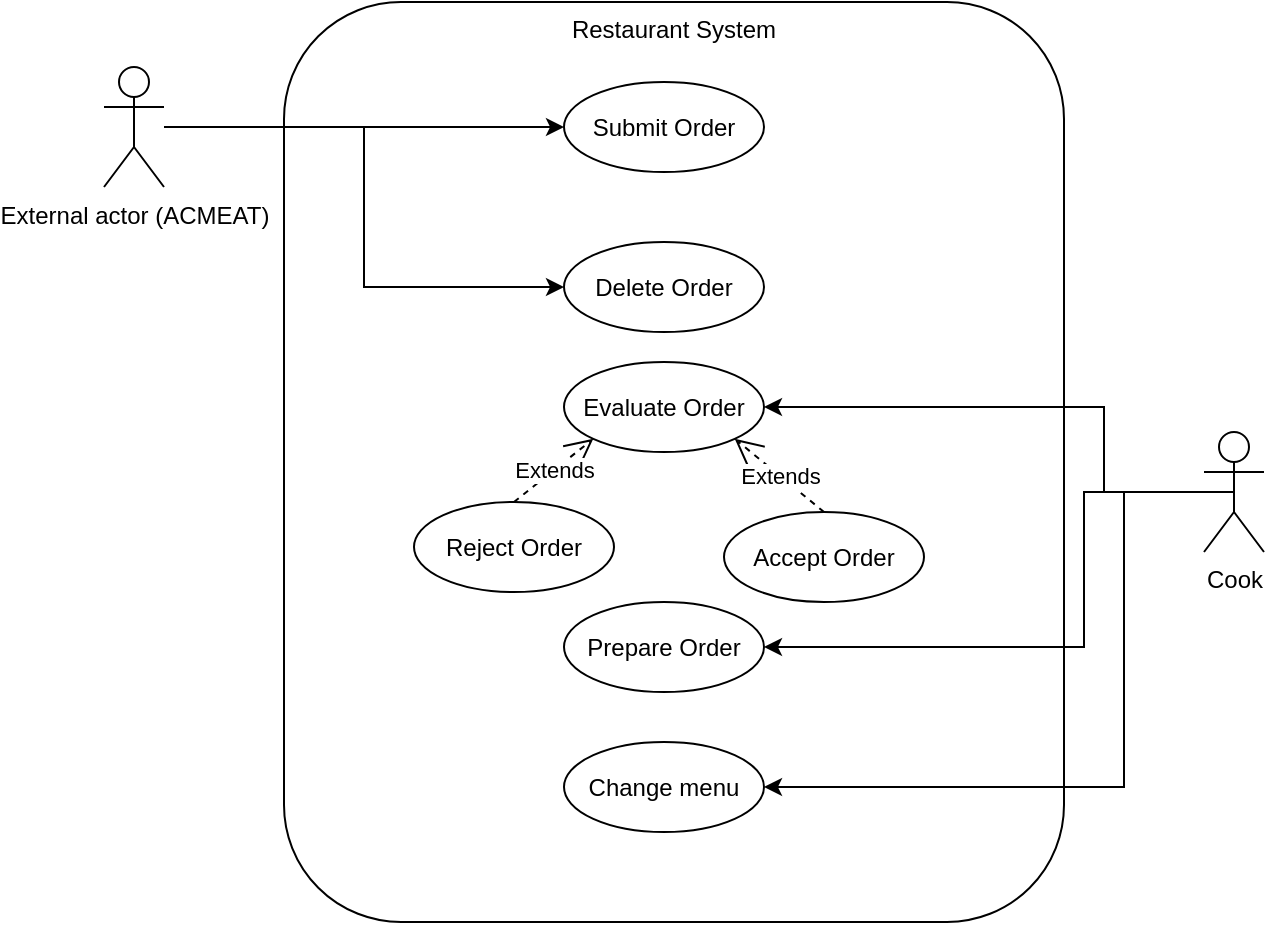 <mxfile version="28.1.1">
  <diagram name="Pagina-1" id="c-uwUkHPffSPwhgFVyYJ">
    <mxGraphModel dx="1144" dy="815" grid="1" gridSize="10" guides="1" tooltips="1" connect="1" arrows="1" fold="1" page="1" pageScale="1" pageWidth="827" pageHeight="1169" math="0" shadow="0">
      <root>
        <mxCell id="0" />
        <mxCell id="1" parent="0" />
        <mxCell id="jGFvi2a09jElZurBwW-i-32" value="Restaurant System" style="rounded=1;whiteSpace=wrap;html=1;verticalAlign=top;" parent="1" vertex="1">
          <mxGeometry x="230" y="240" width="390" height="460" as="geometry" />
        </mxCell>
        <mxCell id="jGFvi2a09jElZurBwW-i-17" style="edgeStyle=orthogonalEdgeStyle;rounded=0;orthogonalLoop=1;jettySize=auto;html=1;" parent="1" source="jGFvi2a09jElZurBwW-i-1" target="jGFvi2a09jElZurBwW-i-16" edge="1">
          <mxGeometry relative="1" as="geometry" />
        </mxCell>
        <mxCell id="pydHdzczbLfTTOjWw49A-5" style="edgeStyle=orthogonalEdgeStyle;rounded=0;orthogonalLoop=1;jettySize=auto;html=1;entryX=0;entryY=0.5;entryDx=0;entryDy=0;" edge="1" parent="1" source="jGFvi2a09jElZurBwW-i-1" target="pydHdzczbLfTTOjWw49A-4">
          <mxGeometry relative="1" as="geometry" />
        </mxCell>
        <mxCell id="jGFvi2a09jElZurBwW-i-1" value="External actor (ACMEAT)" style="shape=umlActor;verticalLabelPosition=bottom;verticalAlign=top;html=1;" parent="1" vertex="1">
          <mxGeometry x="140" y="272.5" width="30" height="60" as="geometry" />
        </mxCell>
        <mxCell id="jGFvi2a09jElZurBwW-i-16" value="Submit Order" style="ellipse;whiteSpace=wrap;html=1;" parent="1" vertex="1">
          <mxGeometry x="370" y="280" width="100" height="45" as="geometry" />
        </mxCell>
        <mxCell id="jGFvi2a09jElZurBwW-i-18" value="Evaluate Order" style="ellipse;whiteSpace=wrap;html=1;" parent="1" vertex="1">
          <mxGeometry x="370" y="420" width="100" height="45" as="geometry" />
        </mxCell>
        <mxCell id="jGFvi2a09jElZurBwW-i-19" value="Accept Order" style="ellipse;whiteSpace=wrap;html=1;" parent="1" vertex="1">
          <mxGeometry x="450" y="495" width="100" height="45" as="geometry" />
        </mxCell>
        <mxCell id="jGFvi2a09jElZurBwW-i-20" value="Reject Order" style="ellipse;whiteSpace=wrap;html=1;" parent="1" vertex="1">
          <mxGeometry x="295" y="490" width="100" height="45" as="geometry" />
        </mxCell>
        <mxCell id="jGFvi2a09jElZurBwW-i-21" value="Extends" style="endArrow=open;endSize=12;dashed=1;html=1;rounded=0;exitX=0.5;exitY=0;exitDx=0;exitDy=0;entryX=0;entryY=1;entryDx=0;entryDy=0;" parent="1" source="jGFvi2a09jElZurBwW-i-20" target="jGFvi2a09jElZurBwW-i-18" edge="1">
          <mxGeometry x="-0.015" width="160" relative="1" as="geometry">
            <mxPoint x="430" y="620" as="sourcePoint" />
            <mxPoint x="590" y="620" as="targetPoint" />
            <mxPoint as="offset" />
          </mxGeometry>
        </mxCell>
        <mxCell id="jGFvi2a09jElZurBwW-i-22" value="Extends" style="endArrow=open;endSize=12;dashed=1;html=1;rounded=0;exitX=0.5;exitY=0;exitDx=0;exitDy=0;entryX=1;entryY=1;entryDx=0;entryDy=0;" parent="1" source="jGFvi2a09jElZurBwW-i-19" target="jGFvi2a09jElZurBwW-i-18" edge="1">
          <mxGeometry x="-0.015" width="160" relative="1" as="geometry">
            <mxPoint x="450" y="642" as="sourcePoint" />
            <mxPoint x="489" y="590" as="targetPoint" />
            <mxPoint as="offset" />
          </mxGeometry>
        </mxCell>
        <mxCell id="jGFvi2a09jElZurBwW-i-24" style="edgeStyle=orthogonalEdgeStyle;rounded=0;orthogonalLoop=1;jettySize=auto;html=1;exitX=0.5;exitY=0.5;exitDx=0;exitDy=0;exitPerimeter=0;entryX=1;entryY=0.5;entryDx=0;entryDy=0;" parent="1" source="jGFvi2a09jElZurBwW-i-23" target="jGFvi2a09jElZurBwW-i-18" edge="1">
          <mxGeometry relative="1" as="geometry">
            <mxPoint x="690" y="450" as="targetPoint" />
            <Array as="points">
              <mxPoint x="640" y="485" />
              <mxPoint x="640" y="443" />
            </Array>
          </mxGeometry>
        </mxCell>
        <mxCell id="jGFvi2a09jElZurBwW-i-26" style="edgeStyle=orthogonalEdgeStyle;rounded=0;orthogonalLoop=1;jettySize=auto;html=1;entryX=1;entryY=0.5;entryDx=0;entryDy=0;" parent="1" source="jGFvi2a09jElZurBwW-i-23" target="jGFvi2a09jElZurBwW-i-25" edge="1">
          <mxGeometry relative="1" as="geometry">
            <Array as="points">
              <mxPoint x="630" y="485" />
              <mxPoint x="630" y="563" />
            </Array>
          </mxGeometry>
        </mxCell>
        <mxCell id="jGFvi2a09jElZurBwW-i-31" style="edgeStyle=orthogonalEdgeStyle;rounded=0;orthogonalLoop=1;jettySize=auto;html=1;entryX=1;entryY=0.5;entryDx=0;entryDy=0;" parent="1" source="jGFvi2a09jElZurBwW-i-23" target="jGFvi2a09jElZurBwW-i-30" edge="1">
          <mxGeometry relative="1" as="geometry">
            <Array as="points">
              <mxPoint x="650" y="485" />
              <mxPoint x="650" y="633" />
            </Array>
          </mxGeometry>
        </mxCell>
        <mxCell id="jGFvi2a09jElZurBwW-i-23" value="Cook" style="shape=umlActor;verticalLabelPosition=bottom;verticalAlign=top;html=1;" parent="1" vertex="1">
          <mxGeometry x="690" y="455" width="30" height="60" as="geometry" />
        </mxCell>
        <mxCell id="jGFvi2a09jElZurBwW-i-25" value="Prepare Order" style="ellipse;whiteSpace=wrap;html=1;" parent="1" vertex="1">
          <mxGeometry x="370" y="540" width="100" height="45" as="geometry" />
        </mxCell>
        <mxCell id="jGFvi2a09jElZurBwW-i-30" value="Change menu" style="ellipse;whiteSpace=wrap;html=1;" parent="1" vertex="1">
          <mxGeometry x="370" y="610" width="100" height="45" as="geometry" />
        </mxCell>
        <mxCell id="pydHdzczbLfTTOjWw49A-4" value="Delete Order" style="ellipse;whiteSpace=wrap;html=1;" vertex="1" parent="1">
          <mxGeometry x="370" y="360" width="100" height="45" as="geometry" />
        </mxCell>
      </root>
    </mxGraphModel>
  </diagram>
</mxfile>
